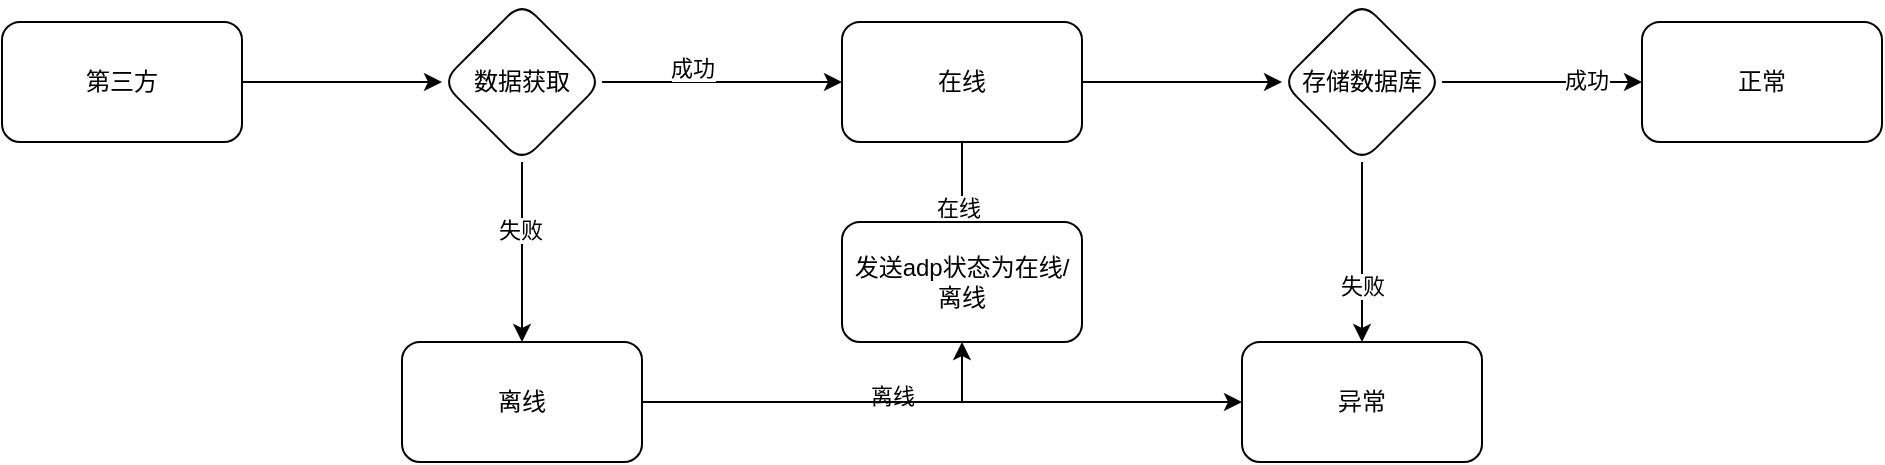 <mxfile version="20.8.20" type="github">
  <diagram name="第 1 页" id="Bd0FYX47KadQ881Q1DPj">
    <mxGraphModel dx="1434" dy="764" grid="1" gridSize="10" guides="1" tooltips="1" connect="1" arrows="1" fold="1" page="1" pageScale="1" pageWidth="5827" pageHeight="28069" math="0" shadow="0">
      <root>
        <mxCell id="0" />
        <mxCell id="1" parent="0" />
        <mxCell id="_5sx2O3koRjm_tGFe1Zp-4" value="" style="edgeStyle=orthogonalEdgeStyle;rounded=0;orthogonalLoop=1;jettySize=auto;html=1;" edge="1" parent="1" source="_5sx2O3koRjm_tGFe1Zp-2" target="_5sx2O3koRjm_tGFe1Zp-3">
          <mxGeometry relative="1" as="geometry" />
        </mxCell>
        <mxCell id="_5sx2O3koRjm_tGFe1Zp-2" value="第三方" style="rounded=1;whiteSpace=wrap;html=1;" vertex="1" parent="1">
          <mxGeometry x="10" y="200" width="120" height="60" as="geometry" />
        </mxCell>
        <mxCell id="_5sx2O3koRjm_tGFe1Zp-6" value="" style="edgeStyle=orthogonalEdgeStyle;rounded=0;orthogonalLoop=1;jettySize=auto;html=1;" edge="1" parent="1" source="_5sx2O3koRjm_tGFe1Zp-3" target="_5sx2O3koRjm_tGFe1Zp-5">
          <mxGeometry relative="1" as="geometry" />
        </mxCell>
        <mxCell id="_5sx2O3koRjm_tGFe1Zp-7" value="成功" style="edgeLabel;html=1;align=center;verticalAlign=middle;resizable=0;points=[];" vertex="1" connectable="0" parent="_5sx2O3koRjm_tGFe1Zp-6">
          <mxGeometry x="-0.246" y="7" relative="1" as="geometry">
            <mxPoint as="offset" />
          </mxGeometry>
        </mxCell>
        <object label="" id="_5sx2O3koRjm_tGFe1Zp-9">
          <mxCell style="edgeStyle=orthogonalEdgeStyle;rounded=0;orthogonalLoop=1;jettySize=auto;html=1;" edge="1" parent="1" source="_5sx2O3koRjm_tGFe1Zp-3" target="_5sx2O3koRjm_tGFe1Zp-8">
            <mxGeometry relative="1" as="geometry">
              <Array as="points">
                <mxPoint x="270" y="320" />
                <mxPoint x="270" y="320" />
              </Array>
            </mxGeometry>
          </mxCell>
        </object>
        <mxCell id="_5sx2O3koRjm_tGFe1Zp-10" value="失败" style="edgeLabel;html=1;align=center;verticalAlign=middle;resizable=0;points=[];" vertex="1" connectable="0" parent="_5sx2O3koRjm_tGFe1Zp-9">
          <mxGeometry x="-0.244" y="-1" relative="1" as="geometry">
            <mxPoint as="offset" />
          </mxGeometry>
        </mxCell>
        <mxCell id="_5sx2O3koRjm_tGFe1Zp-3" value="数据获取" style="rhombus;whiteSpace=wrap;html=1;rounded=1;" vertex="1" parent="1">
          <mxGeometry x="230" y="190" width="80" height="80" as="geometry" />
        </mxCell>
        <mxCell id="_5sx2O3koRjm_tGFe1Zp-12" value="" style="edgeStyle=orthogonalEdgeStyle;rounded=0;orthogonalLoop=1;jettySize=auto;html=1;" edge="1" parent="1" source="_5sx2O3koRjm_tGFe1Zp-5" target="_5sx2O3koRjm_tGFe1Zp-11">
          <mxGeometry relative="1" as="geometry" />
        </mxCell>
        <mxCell id="_5sx2O3koRjm_tGFe1Zp-18" value="在线" style="edgeLabel;html=1;align=center;verticalAlign=middle;resizable=0;points=[];" vertex="1" connectable="0" parent="_5sx2O3koRjm_tGFe1Zp-12">
          <mxGeometry x="0.64" y="-2" relative="1" as="geometry">
            <mxPoint as="offset" />
          </mxGeometry>
        </mxCell>
        <mxCell id="_5sx2O3koRjm_tGFe1Zp-22" value="" style="edgeStyle=orthogonalEdgeStyle;rounded=0;orthogonalLoop=1;jettySize=auto;html=1;" edge="1" parent="1" source="_5sx2O3koRjm_tGFe1Zp-5" target="_5sx2O3koRjm_tGFe1Zp-21">
          <mxGeometry relative="1" as="geometry" />
        </mxCell>
        <mxCell id="_5sx2O3koRjm_tGFe1Zp-5" value="在线" style="whiteSpace=wrap;html=1;rounded=1;" vertex="1" parent="1">
          <mxGeometry x="430" y="200" width="120" height="60" as="geometry" />
        </mxCell>
        <mxCell id="_5sx2O3koRjm_tGFe1Zp-15" style="edgeStyle=orthogonalEdgeStyle;rounded=0;orthogonalLoop=1;jettySize=auto;html=1;entryX=0.5;entryY=1;entryDx=0;entryDy=0;" edge="1" parent="1" source="_5sx2O3koRjm_tGFe1Zp-8" target="_5sx2O3koRjm_tGFe1Zp-11">
          <mxGeometry relative="1" as="geometry" />
        </mxCell>
        <mxCell id="_5sx2O3koRjm_tGFe1Zp-16" value="离线" style="edgeLabel;html=1;align=center;verticalAlign=middle;resizable=0;points=[];" vertex="1" connectable="0" parent="_5sx2O3koRjm_tGFe1Zp-15">
          <mxGeometry x="0.317" y="3" relative="1" as="geometry">
            <mxPoint as="offset" />
          </mxGeometry>
        </mxCell>
        <mxCell id="_5sx2O3koRjm_tGFe1Zp-35" style="edgeStyle=orthogonalEdgeStyle;rounded=0;orthogonalLoop=1;jettySize=auto;html=1;" edge="1" parent="1" source="_5sx2O3koRjm_tGFe1Zp-8" target="_5sx2O3koRjm_tGFe1Zp-29">
          <mxGeometry relative="1" as="geometry" />
        </mxCell>
        <mxCell id="_5sx2O3koRjm_tGFe1Zp-8" value="离线" style="whiteSpace=wrap;html=1;rounded=1;" vertex="1" parent="1">
          <mxGeometry x="210" y="360" width="120" height="60" as="geometry" />
        </mxCell>
        <mxCell id="_5sx2O3koRjm_tGFe1Zp-11" value="发送adp状态为在线/离线" style="whiteSpace=wrap;html=1;rounded=1;" vertex="1" parent="1">
          <mxGeometry x="430" y="300" width="120" height="60" as="geometry" />
        </mxCell>
        <mxCell id="_5sx2O3koRjm_tGFe1Zp-28" value="" style="edgeStyle=orthogonalEdgeStyle;rounded=0;orthogonalLoop=1;jettySize=auto;html=1;" edge="1" parent="1" source="_5sx2O3koRjm_tGFe1Zp-21" target="_5sx2O3koRjm_tGFe1Zp-27">
          <mxGeometry relative="1" as="geometry" />
        </mxCell>
        <mxCell id="_5sx2O3koRjm_tGFe1Zp-33" value="成功" style="edgeLabel;html=1;align=center;verticalAlign=middle;resizable=0;points=[];" vertex="1" connectable="0" parent="_5sx2O3koRjm_tGFe1Zp-28">
          <mxGeometry x="0.429" y="1" relative="1" as="geometry">
            <mxPoint as="offset" />
          </mxGeometry>
        </mxCell>
        <mxCell id="_5sx2O3koRjm_tGFe1Zp-30" value="" style="edgeStyle=orthogonalEdgeStyle;rounded=0;orthogonalLoop=1;jettySize=auto;html=1;" edge="1" parent="1" source="_5sx2O3koRjm_tGFe1Zp-21" target="_5sx2O3koRjm_tGFe1Zp-29">
          <mxGeometry relative="1" as="geometry">
            <Array as="points">
              <mxPoint x="690" y="290" />
              <mxPoint x="690" y="290" />
            </Array>
          </mxGeometry>
        </mxCell>
        <mxCell id="_5sx2O3koRjm_tGFe1Zp-34" value="失败" style="edgeLabel;html=1;align=center;verticalAlign=middle;resizable=0;points=[];" vertex="1" connectable="0" parent="_5sx2O3koRjm_tGFe1Zp-30">
          <mxGeometry x="0.363" relative="1" as="geometry">
            <mxPoint as="offset" />
          </mxGeometry>
        </mxCell>
        <mxCell id="_5sx2O3koRjm_tGFe1Zp-21" value="存储数据库" style="rhombus;whiteSpace=wrap;html=1;rounded=1;" vertex="1" parent="1">
          <mxGeometry x="650" y="190" width="80" height="80" as="geometry" />
        </mxCell>
        <mxCell id="_5sx2O3koRjm_tGFe1Zp-27" value="正常" style="whiteSpace=wrap;html=1;rounded=1;" vertex="1" parent="1">
          <mxGeometry x="830" y="200" width="120" height="60" as="geometry" />
        </mxCell>
        <mxCell id="_5sx2O3koRjm_tGFe1Zp-29" value="异常" style="whiteSpace=wrap;html=1;rounded=1;" vertex="1" parent="1">
          <mxGeometry x="630" y="360" width="120" height="60" as="geometry" />
        </mxCell>
      </root>
    </mxGraphModel>
  </diagram>
</mxfile>
